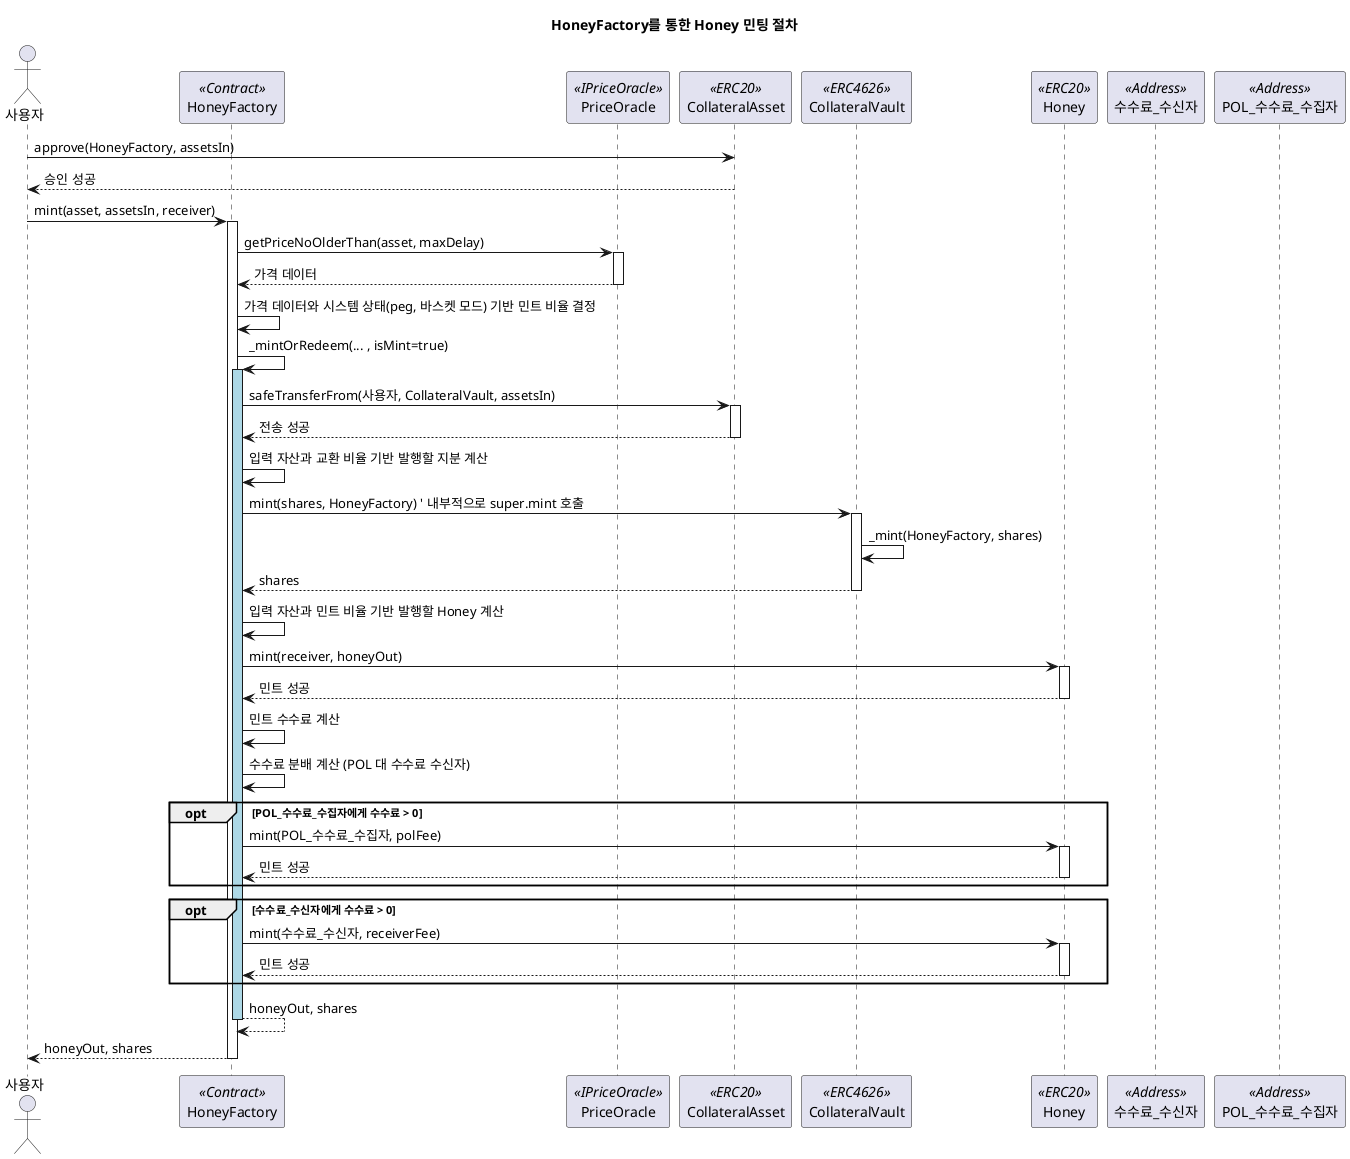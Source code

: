 @startuml HoneyFactory_Mint_Sequence
title HoneyFactory를 통한 Honey 민팅 절차

actor 사용자
participant HoneyFactory <<Contract>>
participant PriceOracle <<IPriceOracle>>
participant CollateralAsset <<ERC20>>
participant CollateralVault <<ERC4626>>
participant Honey <<ERC20>>
participant 수수료_수신자 <<Address>>
participant POL_수수료_수집자 <<Address>>

사용자 -> CollateralAsset: approve(HoneyFactory, assetsIn)
CollateralAsset --> 사용자: 승인 성공

사용자 -> HoneyFactory: mint(asset, assetsIn, receiver)
activate HoneyFactory

HoneyFactory -> PriceOracle: getPriceNoOlderThan(asset, maxDelay)
activate PriceOracle
PriceOracle --> HoneyFactory: 가격 데이터
deactivate PriceOracle

HoneyFactory -> HoneyFactory: 가격 데이터와 시스템 상태(peg, 바스켓 모드) 기반 민트 비율 결정

HoneyFactory -> HoneyFactory: _mintOrRedeem(... , isMint=true)
activate HoneyFactory #LightBlue

 HoneyFactory -> CollateralAsset: safeTransferFrom(사용자, CollateralVault, assetsIn)
 activate CollateralAsset
 CollateralAsset --> HoneyFactory: 전송 성공
 deactivate CollateralAsset

 HoneyFactory -> HoneyFactory: 입력 자산과 교환 비율 기반 발행할 지분 계산
 HoneyFactory -> CollateralVault: mint(shares, HoneyFactory) ' 내부적으로 super.mint 호출
 activate CollateralVault
 CollateralVault -> CollateralVault: _mint(HoneyFactory, shares)
 CollateralVault --> HoneyFactory: shares
 deactivate CollateralVault

 HoneyFactory -> HoneyFactory: 입력 자산과 민트 비율 기반 발행할 Honey 계산
 HoneyFactory -> Honey: mint(receiver, honeyOut)
 activate Honey
 Honey --> HoneyFactory: 민트 성공
 deactivate Honey

 HoneyFactory -> HoneyFactory: 민트 수수료 계산
 HoneyFactory -> HoneyFactory: 수수료 분배 계산 (POL 대 수수료 수신자)
 opt POL_수수료_수집자에게 수수료 > 0
  HoneyFactory -> Honey: mint(POL_수수료_수집자, polFee)
  activate Honey
  Honey --> HoneyFactory: 민트 성공
  deactivate Honey
 end
 opt 수수료_수신자에게 수수료 > 0
  HoneyFactory -> Honey: mint(수수료_수신자, receiverFee)
  activate Honey
  Honey --> HoneyFactory: 민트 성공
  deactivate Honey
 end

HoneyFactory --> HoneyFactory: honeyOut, shares
deactivate HoneyFactory #LightBlue

HoneyFactory --> 사용자: honeyOut, shares
deactivate HoneyFactory

@enduml 